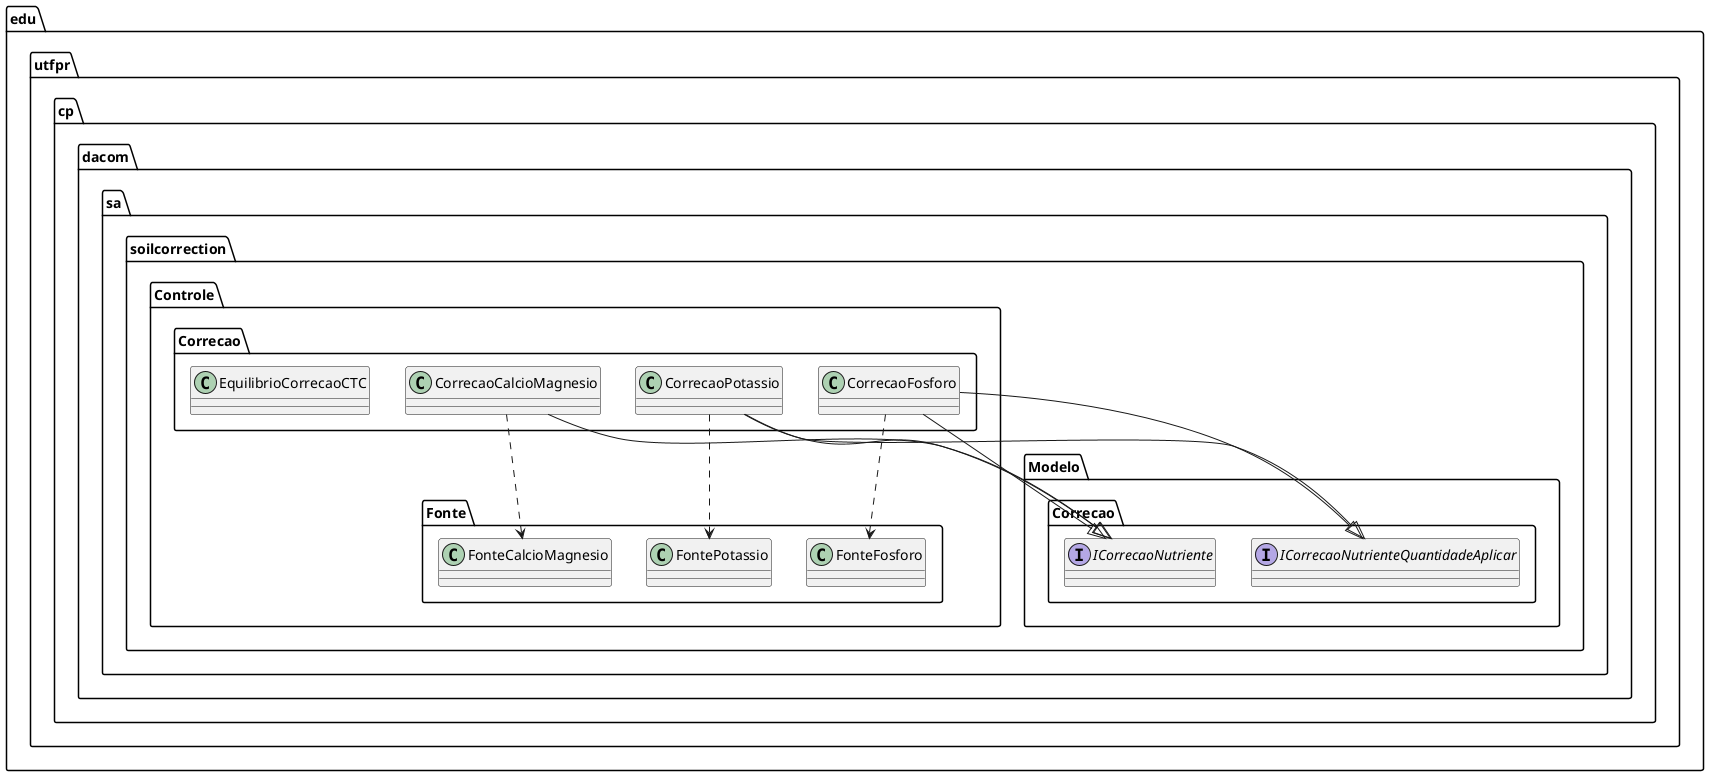 @startuml
class edu.utfpr.cp.dacom.sa.soilcorrection.Controle.Correcao.CorrecaoCalcioMagnesio
class edu.utfpr.cp.dacom.sa.soilcorrection.Controle.Correcao.CorrecaoFosforo
class edu.utfpr.cp.dacom.sa.soilcorrection.Controle.Correcao.CorrecaoPotassio
class edu.utfpr.cp.dacom.sa.soilcorrection.Controle.Correcao.EquilibrioCorrecaoCTC
class edu.utfpr.cp.dacom.sa.soilcorrection.Controle.Fonte.FonteCalcioMagnesio
class edu.utfpr.cp.dacom.sa.soilcorrection.Controle.Fonte.FonteFosforo
class edu.utfpr.cp.dacom.sa.soilcorrection.Controle.Fonte.FontePotassio
interface edu.utfpr.cp.dacom.sa.soilcorrection.Modelo.Correcao.ICorrecaoNutriente
interface edu.utfpr.cp.dacom.sa.soilcorrection.Modelo.Correcao.ICorrecaoNutrienteQuantidadeAplicar
edu.utfpr.cp.dacom.sa.soilcorrection.Controle.Correcao.CorrecaoCalcioMagnesio ..> edu.utfpr.cp.dacom.sa.soilcorrection.Controle.Fonte.FonteCalcioMagnesio
edu.utfpr.cp.dacom.sa.soilcorrection.Controle.Correcao.CorrecaoCalcioMagnesio --|> edu.utfpr.cp.dacom.sa.soilcorrection.Modelo.Correcao.ICorrecaoNutriente
edu.utfpr.cp.dacom.sa.soilcorrection.Controle.Correcao.CorrecaoFosforo ..> edu.utfpr.cp.dacom.sa.soilcorrection.Controle.Fonte.FonteFosforo
edu.utfpr.cp.dacom.sa.soilcorrection.Controle.Correcao.CorrecaoFosforo --|> edu.utfpr.cp.dacom.sa.soilcorrection.Modelo.Correcao.ICorrecaoNutriente
edu.utfpr.cp.dacom.sa.soilcorrection.Controle.Correcao.CorrecaoFosforo --|> edu.utfpr.cp.dacom.sa.soilcorrection.Modelo.Correcao.ICorrecaoNutrienteQuantidadeAplicar
edu.utfpr.cp.dacom.sa.soilcorrection.Controle.Correcao.CorrecaoPotassio ..> edu.utfpr.cp.dacom.sa.soilcorrection.Controle.Fonte.FontePotassio
edu.utfpr.cp.dacom.sa.soilcorrection.Controle.Correcao.CorrecaoPotassio --|> edu.utfpr.cp.dacom.sa.soilcorrection.Modelo.Correcao.ICorrecaoNutriente
edu.utfpr.cp.dacom.sa.soilcorrection.Controle.Correcao.CorrecaoPotassio --|> edu.utfpr.cp.dacom.sa.soilcorrection.Modelo.Correcao.ICorrecaoNutrienteQuantidadeAplicar
@enduml